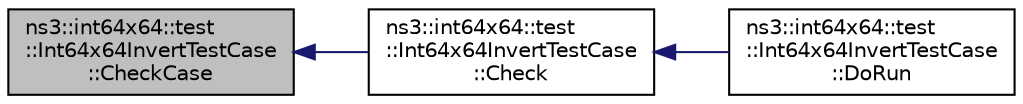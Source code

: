 digraph "ns3::int64x64::test::Int64x64InvertTestCase::CheckCase"
{
  edge [fontname="Helvetica",fontsize="10",labelfontname="Helvetica",labelfontsize="10"];
  node [fontname="Helvetica",fontsize="10",shape=record];
  rankdir="LR";
  Node1 [label="ns3::int64x64::test\l::Int64x64InvertTestCase\l::CheckCase",height=0.2,width=0.4,color="black", fillcolor="grey75", style="filled", fontcolor="black"];
  Node1 -> Node2 [dir="back",color="midnightblue",fontsize="10",style="solid"];
  Node2 [label="ns3::int64x64::test\l::Int64x64InvertTestCase\l::Check",height=0.2,width=0.4,color="black", fillcolor="white", style="filled",URL="$d2/d1f/classns3_1_1int64x64_1_1test_1_1Int64x64InvertTestCase.html#ae32039c08b1c09f57e3c3f428ca180fb"];
  Node2 -> Node3 [dir="back",color="midnightblue",fontsize="10",style="solid"];
  Node3 [label="ns3::int64x64::test\l::Int64x64InvertTestCase\l::DoRun",height=0.2,width=0.4,color="black", fillcolor="white", style="filled",URL="$d2/d1f/classns3_1_1int64x64_1_1test_1_1Int64x64InvertTestCase.html#a57168b2bc7cf7946c6d45fb5ebd597a9",tooltip="Implementation to actually run this TestCase. "];
}
